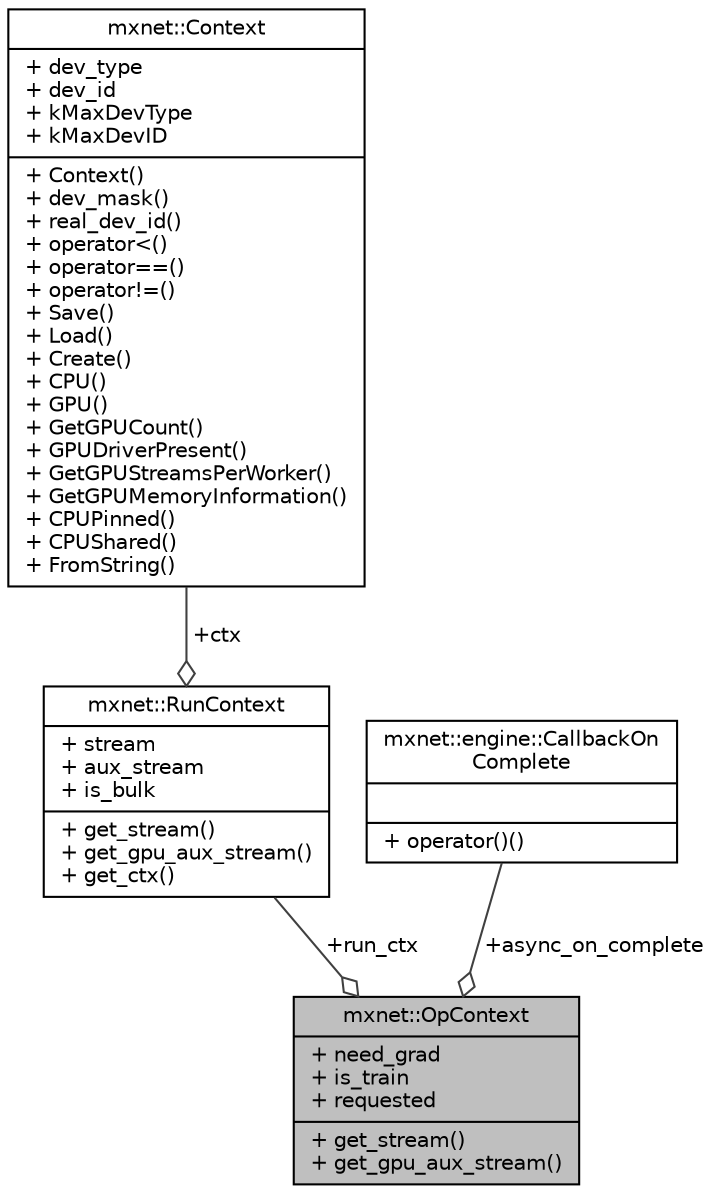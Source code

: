 digraph "mxnet::OpContext"
{
 // LATEX_PDF_SIZE
  edge [fontname="Helvetica",fontsize="10",labelfontname="Helvetica",labelfontsize="10"];
  node [fontname="Helvetica",fontsize="10",shape=record];
  Node1 [label="{mxnet::OpContext\n|+ need_grad\l+ is_train\l+ requested\l|+ get_stream()\l+ get_gpu_aux_stream()\l}",height=0.2,width=0.4,color="black", fillcolor="grey75", style="filled", fontcolor="black",tooltip="All the possible information needed by Operator.Forward and Backward This is the superset of RunConte..."];
  Node2 -> Node1 [color="grey25",fontsize="10",style="solid",label=" +run_ctx" ,arrowhead="odiamond",fontname="Helvetica"];
  Node2 [label="{mxnet::RunContext\n|+ stream\l+ aux_stream\l+ is_bulk\l|+ get_stream()\l+ get_gpu_aux_stream()\l+ get_ctx()\l}",height=0.2,width=0.4,color="black", fillcolor="white", style="filled",URL="$structmxnet_1_1RunContext.html",tooltip="execution time context. The information needed in runtime for actual execution."];
  Node3 -> Node2 [color="grey25",fontsize="10",style="solid",label=" +ctx" ,arrowhead="odiamond",fontname="Helvetica"];
  Node3 [label="{mxnet::Context\n|+ dev_type\l+ dev_id\l+ kMaxDevType\l+ kMaxDevID\l|+ Context()\l+ dev_mask()\l+ real_dev_id()\l+ operator\<()\l+ operator==()\l+ operator!=()\l+ Save()\l+ Load()\l+ Create()\l+ CPU()\l+ GPU()\l+ GetGPUCount()\l+ GPUDriverPresent()\l+ GetGPUStreamsPerWorker()\l+ GetGPUMemoryInformation()\l+ CPUPinned()\l+ CPUShared()\l+ FromString()\l}",height=0.2,width=0.4,color="black", fillcolor="white", style="filled",URL="$structmxnet_1_1Context.html",tooltip="Context information about the execution environment."];
  Node4 -> Node1 [color="grey25",fontsize="10",style="solid",label=" +async_on_complete" ,arrowhead="odiamond",fontname="Helvetica"];
  Node4 [label="{mxnet::engine::CallbackOn\lComplete\n||+ operator()()\l}",height=0.2,width=0.4,color="black", fillcolor="white", style="filled",URL="$classmxnet_1_1engine_1_1CallbackOnComplete.html",tooltip="OnComplete Callback to the engine, called by AsyncFn when action completes."];
}
